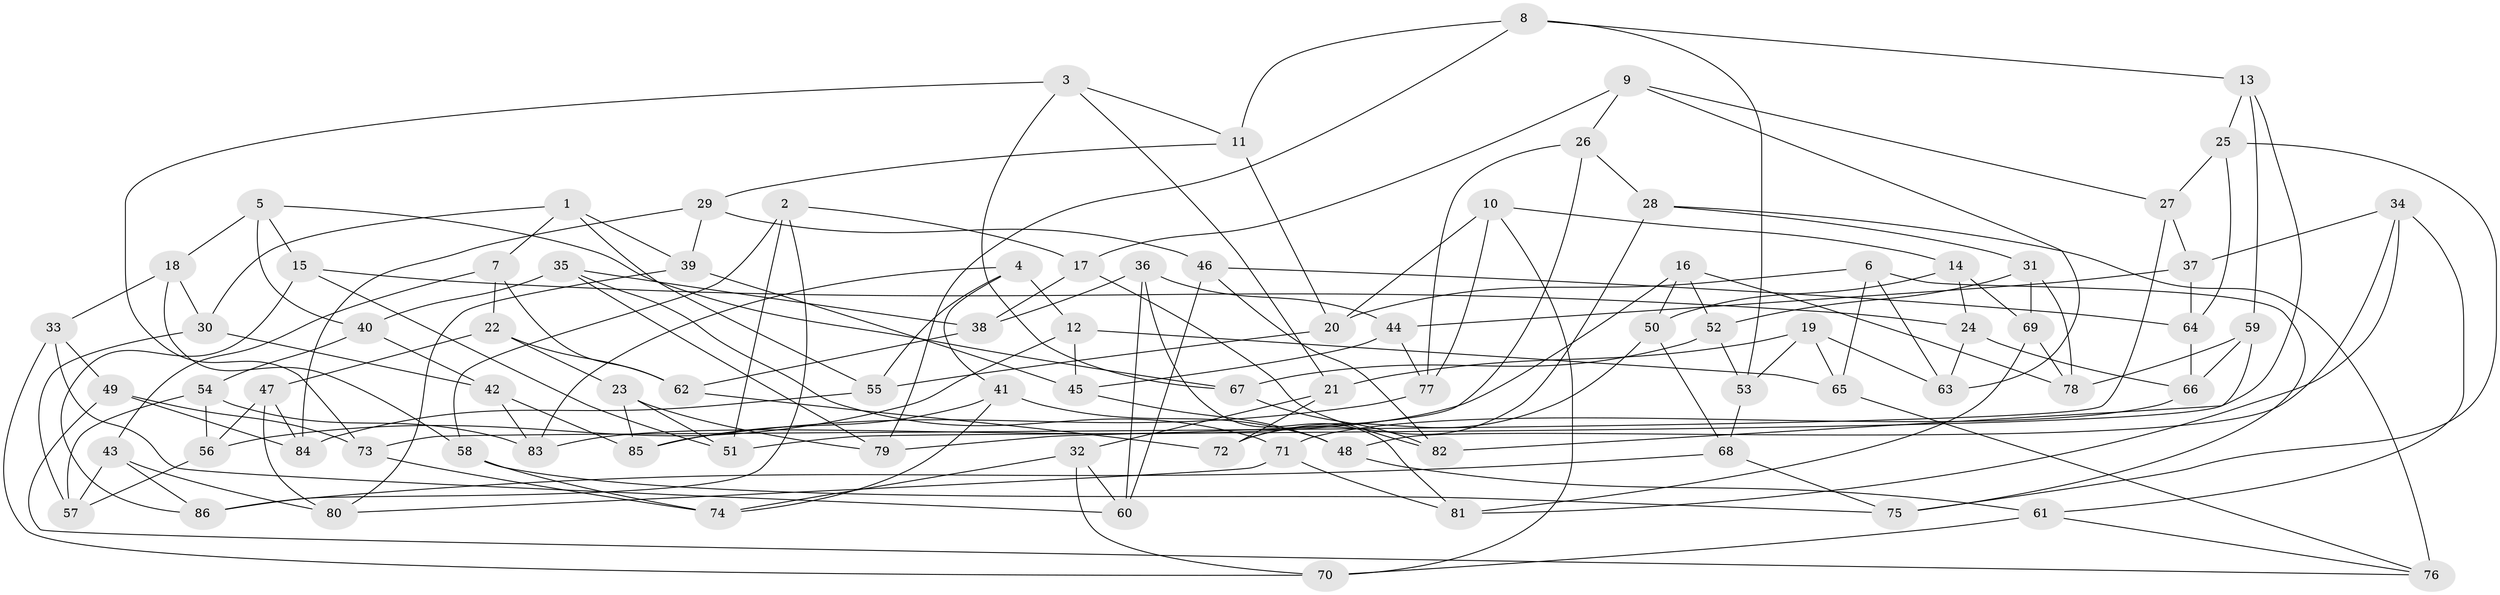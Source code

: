 // coarse degree distribution, {8: 0.0784313725490196, 3: 0.09803921568627451, 4: 0.6274509803921569, 10: 0.0196078431372549, 6: 0.0392156862745098, 5: 0.09803921568627451, 9: 0.0392156862745098}
// Generated by graph-tools (version 1.1) at 2025/02/03/04/25 22:02:42]
// undirected, 86 vertices, 172 edges
graph export_dot {
graph [start="1"]
  node [color=gray90,style=filled];
  1;
  2;
  3;
  4;
  5;
  6;
  7;
  8;
  9;
  10;
  11;
  12;
  13;
  14;
  15;
  16;
  17;
  18;
  19;
  20;
  21;
  22;
  23;
  24;
  25;
  26;
  27;
  28;
  29;
  30;
  31;
  32;
  33;
  34;
  35;
  36;
  37;
  38;
  39;
  40;
  41;
  42;
  43;
  44;
  45;
  46;
  47;
  48;
  49;
  50;
  51;
  52;
  53;
  54;
  55;
  56;
  57;
  58;
  59;
  60;
  61;
  62;
  63;
  64;
  65;
  66;
  67;
  68;
  69;
  70;
  71;
  72;
  73;
  74;
  75;
  76;
  77;
  78;
  79;
  80;
  81;
  82;
  83;
  84;
  85;
  86;
  1 -- 30;
  1 -- 55;
  1 -- 39;
  1 -- 7;
  2 -- 17;
  2 -- 58;
  2 -- 51;
  2 -- 86;
  3 -- 21;
  3 -- 73;
  3 -- 11;
  3 -- 67;
  4 -- 83;
  4 -- 12;
  4 -- 41;
  4 -- 55;
  5 -- 40;
  5 -- 67;
  5 -- 15;
  5 -- 18;
  6 -- 75;
  6 -- 65;
  6 -- 63;
  6 -- 20;
  7 -- 22;
  7 -- 43;
  7 -- 62;
  8 -- 79;
  8 -- 13;
  8 -- 53;
  8 -- 11;
  9 -- 63;
  9 -- 17;
  9 -- 26;
  9 -- 27;
  10 -- 70;
  10 -- 20;
  10 -- 14;
  10 -- 77;
  11 -- 20;
  11 -- 29;
  12 -- 45;
  12 -- 56;
  12 -- 65;
  13 -- 59;
  13 -- 51;
  13 -- 25;
  14 -- 24;
  14 -- 50;
  14 -- 69;
  15 -- 86;
  15 -- 51;
  15 -- 24;
  16 -- 83;
  16 -- 50;
  16 -- 52;
  16 -- 78;
  17 -- 82;
  17 -- 38;
  18 -- 58;
  18 -- 33;
  18 -- 30;
  19 -- 21;
  19 -- 63;
  19 -- 53;
  19 -- 65;
  20 -- 55;
  21 -- 32;
  21 -- 72;
  22 -- 47;
  22 -- 62;
  22 -- 23;
  23 -- 85;
  23 -- 51;
  23 -- 79;
  24 -- 63;
  24 -- 66;
  25 -- 64;
  25 -- 27;
  25 -- 75;
  26 -- 79;
  26 -- 28;
  26 -- 77;
  27 -- 73;
  27 -- 37;
  28 -- 72;
  28 -- 76;
  28 -- 31;
  29 -- 84;
  29 -- 39;
  29 -- 46;
  30 -- 57;
  30 -- 42;
  31 -- 69;
  31 -- 52;
  31 -- 78;
  32 -- 74;
  32 -- 70;
  32 -- 60;
  33 -- 70;
  33 -- 49;
  33 -- 60;
  34 -- 37;
  34 -- 81;
  34 -- 48;
  34 -- 61;
  35 -- 79;
  35 -- 40;
  35 -- 38;
  35 -- 71;
  36 -- 60;
  36 -- 44;
  36 -- 38;
  36 -- 81;
  37 -- 64;
  37 -- 44;
  38 -- 62;
  39 -- 80;
  39 -- 45;
  40 -- 42;
  40 -- 54;
  41 -- 48;
  41 -- 85;
  41 -- 74;
  42 -- 85;
  42 -- 83;
  43 -- 86;
  43 -- 80;
  43 -- 57;
  44 -- 77;
  44 -- 45;
  45 -- 48;
  46 -- 82;
  46 -- 64;
  46 -- 60;
  47 -- 56;
  47 -- 80;
  47 -- 84;
  48 -- 61;
  49 -- 76;
  49 -- 84;
  49 -- 73;
  50 -- 68;
  50 -- 72;
  52 -- 67;
  52 -- 53;
  53 -- 68;
  54 -- 57;
  54 -- 56;
  54 -- 83;
  55 -- 84;
  56 -- 57;
  58 -- 74;
  58 -- 75;
  59 -- 78;
  59 -- 82;
  59 -- 66;
  61 -- 76;
  61 -- 70;
  62 -- 72;
  64 -- 66;
  65 -- 76;
  66 -- 71;
  67 -- 82;
  68 -- 86;
  68 -- 75;
  69 -- 81;
  69 -- 78;
  71 -- 80;
  71 -- 81;
  73 -- 74;
  77 -- 85;
}
